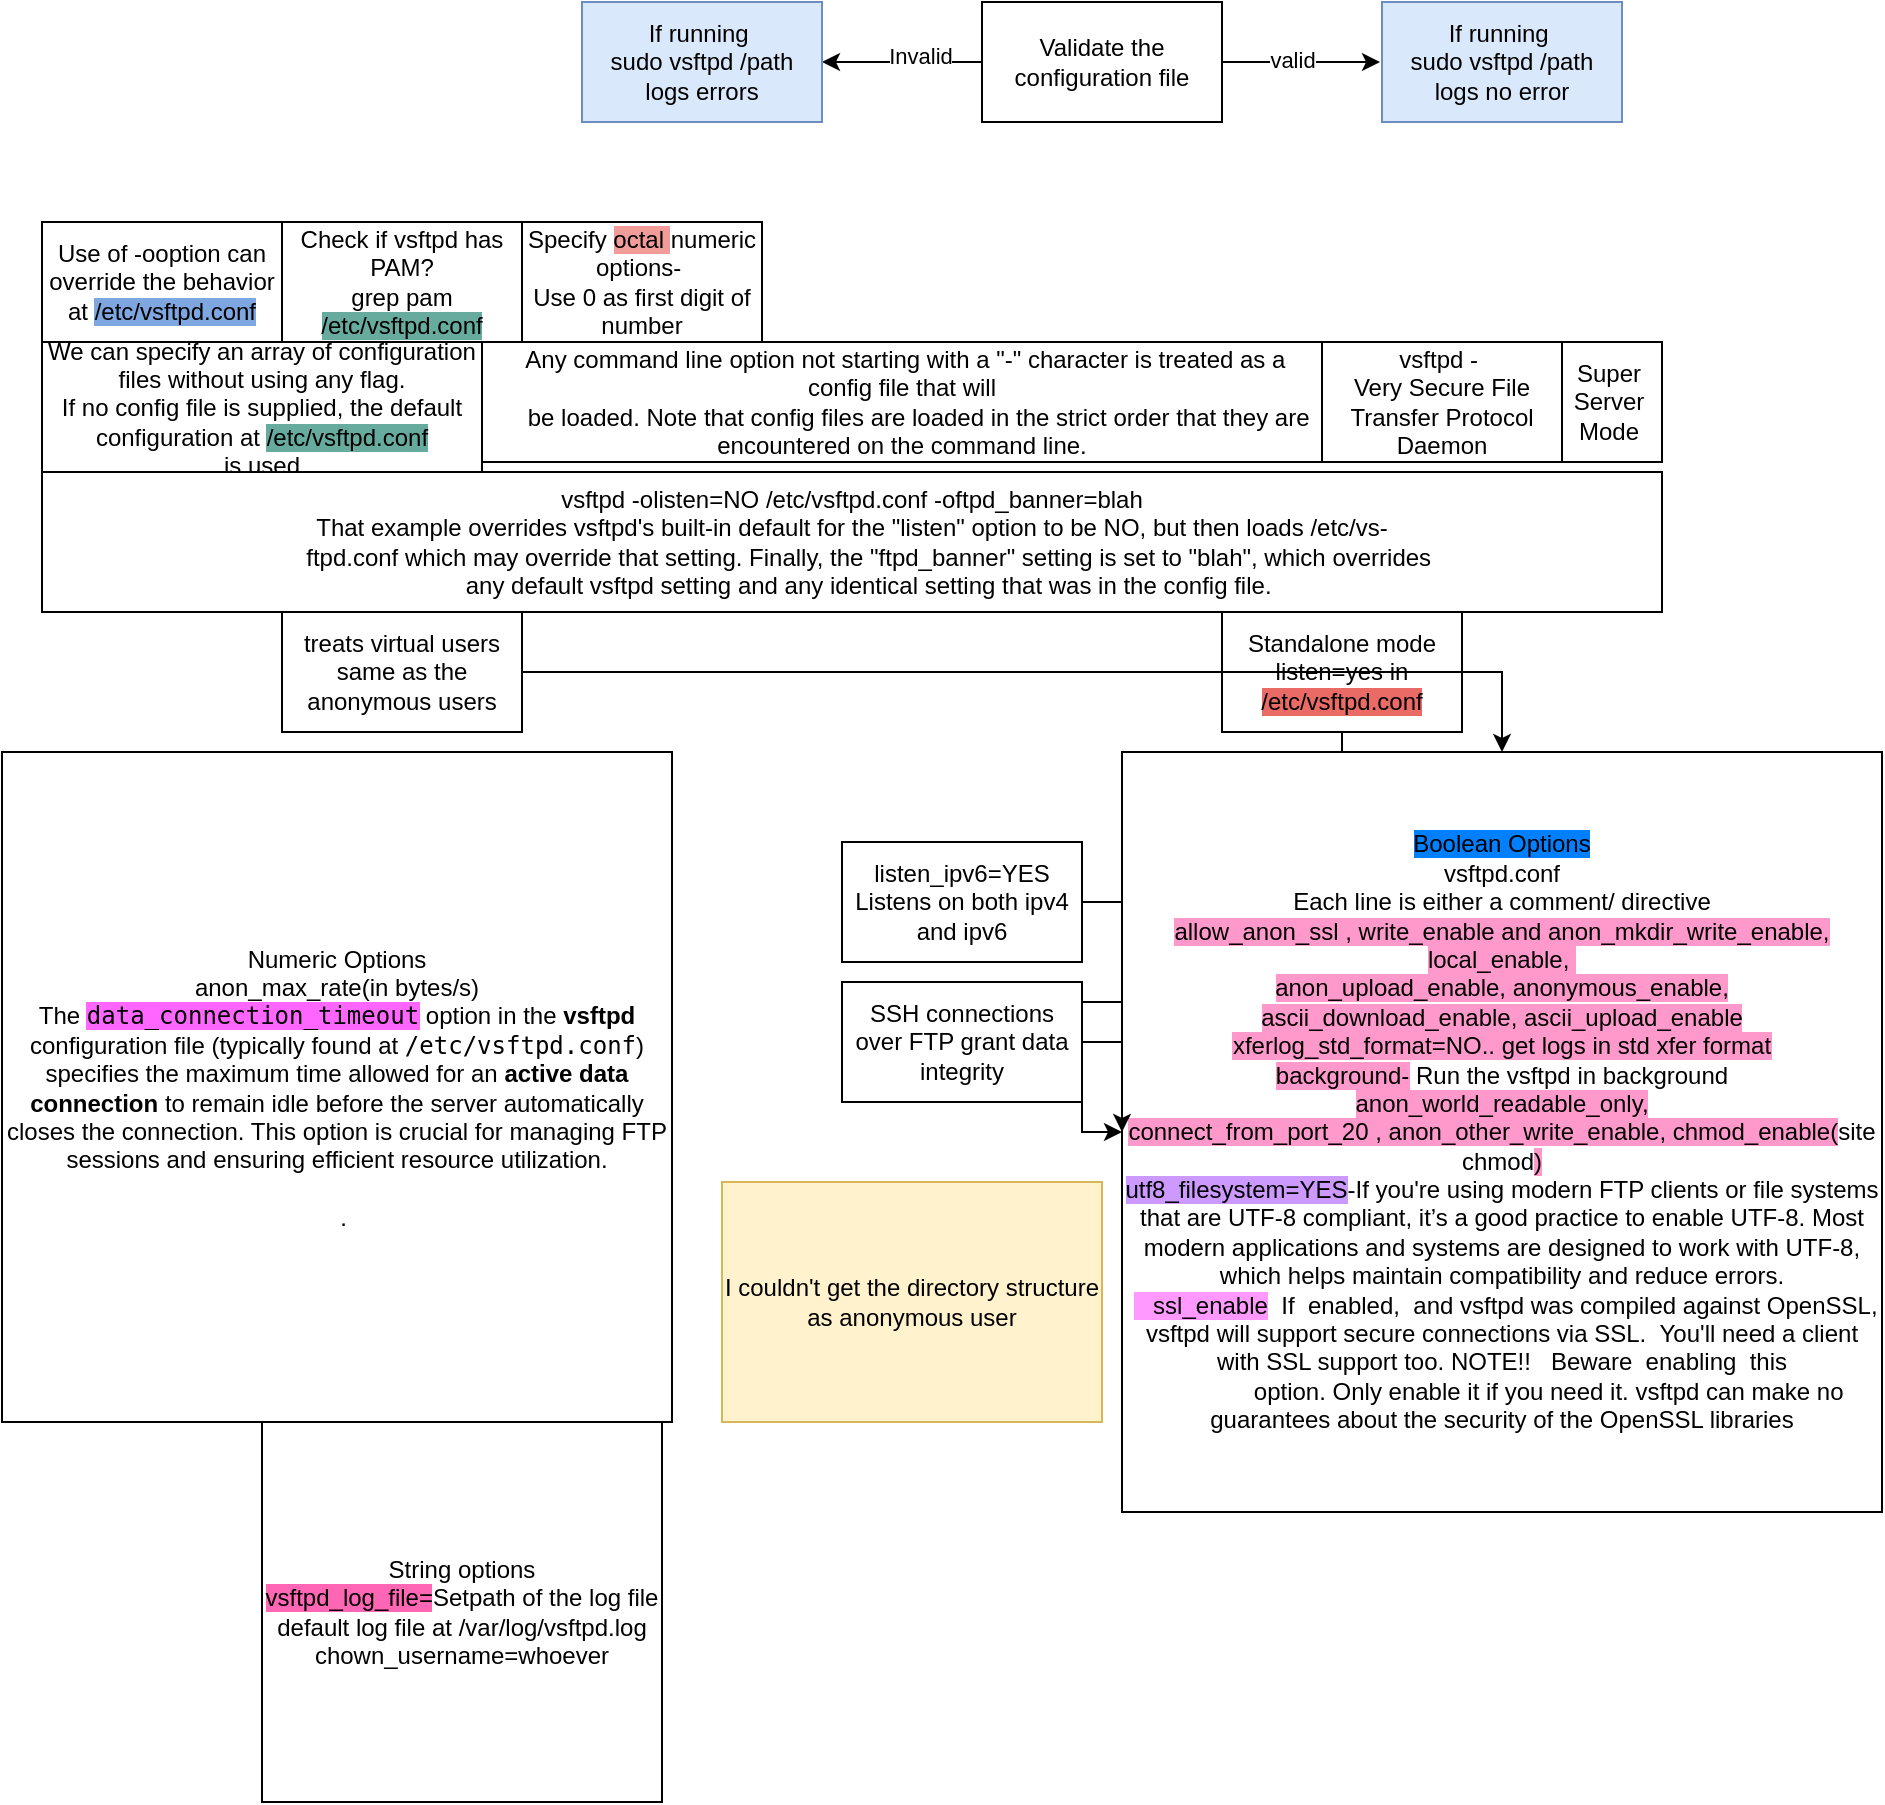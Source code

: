<mxfile version="24.7.16">
  <diagram name="Page-1" id="WtbTdzEPvrBGEnidGG64">
    <mxGraphModel dx="954" dy="592" grid="1" gridSize="10" guides="1" tooltips="1" connect="1" arrows="1" fold="1" page="1" pageScale="1" pageWidth="827" pageHeight="1169" math="0" shadow="0">
      <root>
        <mxCell id="0" />
        <mxCell id="1" parent="0" />
        <mxCell id="QUuLNvkI4vxP1UGPbpTI-2" value="Super Server Mode" style="rounded=0;whiteSpace=wrap;html=1;" parent="1" vertex="1">
          <mxGeometry x="787" y="230" width="53" height="60" as="geometry" />
        </mxCell>
        <mxCell id="QUuLNvkI4vxP1UGPbpTI-3" value="vsftpd -&amp;nbsp;&lt;div&gt;Very Secure File Transfer Protocol Daemon&lt;/div&gt;" style="rounded=0;whiteSpace=wrap;html=1;" parent="1" vertex="1">
          <mxGeometry x="670" y="230" width="120" height="60" as="geometry" />
        </mxCell>
        <mxCell id="1i4G10UemYzYOYBTIdKb-8" value="" style="edgeStyle=orthogonalEdgeStyle;rounded=0;orthogonalLoop=1;jettySize=auto;html=1;" parent="1" source="QUuLNvkI4vxP1UGPbpTI-4" target="1i4G10UemYzYOYBTIdKb-5" edge="1">
          <mxGeometry relative="1" as="geometry" />
        </mxCell>
        <mxCell id="QUuLNvkI4vxP1UGPbpTI-4" value="Standalone mode&lt;div&gt;listen=yes in&lt;/div&gt;&lt;div&gt;&lt;span style=&quot;background-color: rgb(234, 107, 102);&quot;&gt;/etc/vsftpd.conf&lt;/span&gt;&lt;/div&gt;" style="rounded=0;whiteSpace=wrap;html=1;" parent="1" vertex="1">
          <mxGeometry x="620" y="365" width="120" height="60" as="geometry" />
        </mxCell>
        <mxCell id="QUuLNvkI4vxP1UGPbpTI-5" value="&lt;div&gt;&amp;nbsp;Any command line option not starting with a &quot;-&quot; character is treated as a config file that will&lt;/div&gt;&lt;div&gt;&amp;nbsp; &amp;nbsp; &amp;nbsp;be loaded. Note that config files are loaded in the strict order that they are encountered on the command line.&lt;/div&gt;" style="rounded=0;whiteSpace=wrap;html=1;" parent="1" vertex="1">
          <mxGeometry x="250" y="230" width="420" height="60" as="geometry" />
        </mxCell>
        <mxCell id="QUuLNvkI4vxP1UGPbpTI-6" value="Use of -ooption can override the behavior at &lt;span style=&quot;background-color: rgb(126, 166, 224);&quot;&gt;/etc/vsftpd.conf&lt;/span&gt;" style="rounded=0;whiteSpace=wrap;html=1;" parent="1" vertex="1">
          <mxGeometry x="30" y="170" width="120" height="60" as="geometry" />
        </mxCell>
        <mxCell id="1i4G10UemYzYOYBTIdKb-1" value="We can specify an array of configuration files without using any flag.&lt;div&gt;If no config file is supplied, the default configuration at &lt;span style=&quot;background-color: rgb(103, 171, 159);&quot;&gt;/etc/vsftpd.conf&lt;/span&gt;&lt;/div&gt;&lt;div&gt;is used&lt;/div&gt;" style="rounded=0;whiteSpace=wrap;html=1;" parent="1" vertex="1">
          <mxGeometry x="30" y="230" width="220" height="65" as="geometry" />
        </mxCell>
        <UserObject label="vsftpd -olisten=NO /etc/vsftpd.conf -oftpd_banner=blah&lt;br&gt;That example overrides vsftpd&#39;s built-in default for the &quot;listen&quot; option to be NO, but then loads /etc/vs‐&lt;br&gt;&amp;nbsp; &amp;nbsp; &amp;nbsp;ftpd.conf which may override that setting. Finally, the &quot;ftpd_banner&quot; setting is set to &quot;blah&quot;, which overrides&lt;br&gt;&amp;nbsp; &amp;nbsp; &amp;nbsp;any default vsftpd setting and any identical setting that was in the config file." link="vsftpd -olisten=NO /etc/vsftpd.conf -oftpd_banner=blah&#xa;&#xa;&#xa;     That example overrides vsftpd&#39;s built-in default for the &quot;listen&quot; option to be NO, but then loads /etc/vs‐&#xa;     ftpd.conf which may override that setting. Finally, the &quot;ftpd_banner&quot; setting is set to &quot;blah&quot;, which overrides&#xa;     any default vsftpd setting and any identical setting that was in the config file." id="1i4G10UemYzYOYBTIdKb-2">
          <mxCell style="rounded=0;whiteSpace=wrap;html=1;" parent="1" vertex="1">
            <mxGeometry x="30" y="295" width="810" height="70" as="geometry" />
          </mxCell>
        </UserObject>
        <mxCell id="1i4G10UemYzYOYBTIdKb-5" value="&lt;span style=&quot;background-color: rgb(0, 127, 255);&quot;&gt;Boolean Options&lt;br&gt;&lt;/span&gt;vsftpd.conf&lt;div&gt;Each line is either a comment/ directive&lt;/div&gt;&lt;div&gt;&lt;span style=&quot;background-color: rgb(255, 153, 204);&quot;&gt;allow_anon_ssl , write_enable and anon_mkdir_write_enable, local_enable,&amp;nbsp;&lt;/span&gt;&lt;/div&gt;&lt;div&gt;&lt;span style=&quot;background-color: rgb(255, 153, 204);&quot;&gt;anon_upload_enable, anonymous_enable,&lt;/span&gt;&lt;/div&gt;&lt;div&gt;&lt;span style=&quot;background-color: rgb(255, 153, 204);&quot;&gt;ascii_download_enable, ascii_upload_enable&lt;/span&gt;&lt;/div&gt;&lt;div&gt;&lt;span style=&quot;background-color: rgb(255, 153, 204);&quot;&gt;xferlog_std_format=NO.. get logs in std xfer format&lt;br&gt;&lt;/span&gt;&lt;/div&gt;&lt;div&gt;&lt;span style=&quot;background-color: rgb(255, 153, 204);&quot;&gt;background-&lt;/span&gt; Run the vsftpd in background&lt;/div&gt;&lt;div&gt;&lt;span style=&quot;background-color: rgb(255, 153, 204);&quot;&gt;anon_world_readable_only,&lt;/span&gt;&lt;/div&gt;&lt;div&gt;&lt;span style=&quot;background-color: rgb(255, 153, 204);&quot;&gt;connect_from_port_20 ,&amp;nbsp;&lt;/span&gt;&lt;span style=&quot;background-color: rgb(255, 153, 204);&quot;&gt;anon_other_write_enable, chmod_enable(&lt;/span&gt;site chmod&lt;span style=&quot;background-color: rgb(255, 153, 204);&quot;&gt;)&lt;/span&gt;&lt;/div&gt;&lt;div&gt;&lt;span style=&quot;background-color: rgb(204, 153, 255);&quot;&gt;utf8_filesystem=YES&lt;/span&gt;-If you&#39;re using modern FTP clients or file systems that are UTF-8 compliant, it’s a good practice to enable UTF-8. Most modern applications and systems are designed to work with UTF-8, which helps maintain compatibility and reduce errors.&lt;br&gt;&lt;/div&gt;&lt;div&gt;&lt;div&gt;&amp;nbsp;&lt;span style=&quot;background-color: rgb(255, 153, 255);&quot;&gt;&amp;nbsp; &amp;nbsp;ssl_enable&lt;/span&gt;&lt;span style=&quot;background-color: initial;&quot;&gt;&amp;nbsp; If&amp;nbsp; enabled,&amp;nbsp; and vsftpd was compiled against OpenSSL, vsftpd will support secure connections via SSL.&amp;nbsp;&lt;/span&gt;&lt;span style=&quot;background-color: initial;&quot;&gt;&amp;nbsp;You&#39;ll need a client with SSL support too. NOTE!!&amp;nbsp; &amp;nbsp;Beware&amp;nbsp; enabling&amp;nbsp; this&lt;/span&gt;&lt;/div&gt;&lt;div&gt;&amp;nbsp; &amp;nbsp; &amp;nbsp; &amp;nbsp; &amp;nbsp; &amp;nbsp; &amp;nbsp; option. Only enable it if you need it. vsftpd can make no guarantees about the security of the OpenSSL libraries&lt;/div&gt;&lt;/div&gt;" style="whiteSpace=wrap;html=1;aspect=fixed;" parent="1" vertex="1">
          <mxGeometry x="570" y="435" width="380" height="380" as="geometry" />
        </mxCell>
        <mxCell id="1i4G10UemYzYOYBTIdKb-7" value="" style="edgeStyle=orthogonalEdgeStyle;rounded=0;orthogonalLoop=1;jettySize=auto;html=1;" parent="1" source="1i4G10UemYzYOYBTIdKb-6" target="1i4G10UemYzYOYBTIdKb-5" edge="1">
          <mxGeometry relative="1" as="geometry" />
        </mxCell>
        <mxCell id="1i4G10UemYzYOYBTIdKb-6" value="treats virtual users same as the anonymous users" style="rounded=0;whiteSpace=wrap;html=1;" parent="1" vertex="1">
          <mxGeometry x="150" y="365" width="120" height="60" as="geometry" />
        </mxCell>
        <mxCell id="1i4G10UemYzYOYBTIdKb-10" value="" style="edgeStyle=orthogonalEdgeStyle;rounded=0;orthogonalLoop=1;jettySize=auto;html=1;" parent="1" source="1i4G10UemYzYOYBTIdKb-9" target="1i4G10UemYzYOYBTIdKb-5" edge="1">
          <mxGeometry relative="1" as="geometry" />
        </mxCell>
        <mxCell id="1i4G10UemYzYOYBTIdKb-9" value="SSH connections over FTP grant data integrity" style="rounded=0;whiteSpace=wrap;html=1;" parent="1" vertex="1">
          <mxGeometry x="430" y="550" width="120" height="60" as="geometry" />
        </mxCell>
        <mxCell id="1i4G10UemYzYOYBTIdKb-11" value="Check if vsftpd has PAM?&lt;div&gt;grep pam &lt;span style=&quot;background-color: rgb(103, 171, 159);&quot;&gt;/etc/vsftpd.conf&lt;/span&gt;&lt;/div&gt;" style="rounded=0;whiteSpace=wrap;html=1;" parent="1" vertex="1">
          <mxGeometry x="150" y="170" width="120" height="60" as="geometry" />
        </mxCell>
        <mxCell id="1i4G10UemYzYOYBTIdKb-12" value="Numeric Options&lt;div&gt;anon_max_rate(in bytes/s)&lt;/div&gt;&lt;div&gt;The &lt;code style=&quot;background-color: rgb(255, 102, 255);&quot;&gt;data_connection_timeout&lt;/code&gt; option in the &lt;strong&gt;vsftpd&lt;/strong&gt; configuration file (typically found at &lt;code&gt;/etc/vsftpd.conf&lt;/code&gt;) specifies the maximum time allowed for an &lt;strong&gt;active data connection&lt;/strong&gt; to remain idle before the server automatically closes the connection. This option is crucial for managing FTP sessions and ensuring efficient resource utilization.&lt;br&gt;&lt;/div&gt;&lt;div&gt;&lt;div&gt;&lt;br&gt;&lt;/div&gt;&lt;div&gt;&amp;nbsp; &amp;nbsp;&lt;span style=&quot;background-color: initial;&quot;&gt;.&amp;nbsp;&lt;/span&gt;&lt;/div&gt;&lt;/div&gt;" style="whiteSpace=wrap;html=1;aspect=fixed;" parent="1" vertex="1">
          <mxGeometry x="10" y="435" width="335" height="335" as="geometry" />
        </mxCell>
        <mxCell id="1i4G10UemYzYOYBTIdKb-13" value="Specify &lt;span style=&quot;background-color: rgb(241, 156, 153);&quot;&gt;octal &lt;/span&gt;numeric options-&amp;nbsp;&lt;div&gt;Use 0 as first digit of number&lt;/div&gt;" style="rounded=0;whiteSpace=wrap;html=1;" parent="1" vertex="1">
          <mxGeometry x="270" y="170" width="120" height="60" as="geometry" />
        </mxCell>
        <mxCell id="1i4G10UemYzYOYBTIdKb-15" value="" style="edgeStyle=orthogonalEdgeStyle;rounded=0;orthogonalLoop=1;jettySize=auto;html=1;" parent="1" source="1i4G10UemYzYOYBTIdKb-14" target="1i4G10UemYzYOYBTIdKb-5" edge="1">
          <mxGeometry relative="1" as="geometry" />
        </mxCell>
        <mxCell id="1i4G10UemYzYOYBTIdKb-14" value="listen_ipv6=YES&lt;div&gt;Listens on both ipv4 and ipv6&lt;/div&gt;" style="rounded=0;whiteSpace=wrap;html=1;" parent="1" vertex="1">
          <mxGeometry x="430" y="480" width="120" height="60" as="geometry" />
        </mxCell>
        <mxCell id="1i4G10UemYzYOYBTIdKb-16" value="String options&lt;div&gt;&lt;span style=&quot;background-color: rgb(255, 102, 179);&quot;&gt;vsftpd_log_file=&lt;/span&gt;Setpath of the log file&lt;br&gt;&lt;/div&gt;&lt;div&gt;default log file at /var/log/vsftpd.log&lt;/div&gt;&lt;div&gt;chown_username=whoever&lt;/div&gt;" style="rounded=0;whiteSpace=wrap;html=1;" parent="1" vertex="1">
          <mxGeometry x="140" y="770" width="200" height="190" as="geometry" />
        </mxCell>
        <mxCell id="1i4G10UemYzYOYBTIdKb-17" value="I couldn&#39;t get the directory structure as anonymous user" style="rounded=0;whiteSpace=wrap;html=1;fillColor=#fff2cc;strokeColor=#d6b656;" parent="1" vertex="1">
          <mxGeometry x="370" y="650" width="190" height="120" as="geometry" />
        </mxCell>
        <mxCell id="tPvz1z5cJc-B3_QaXRxJ-3" value="" style="edgeStyle=orthogonalEdgeStyle;rounded=0;orthogonalLoop=1;jettySize=auto;html=1;" edge="1" parent="1">
          <mxGeometry relative="1" as="geometry">
            <mxPoint x="619" y="90" as="sourcePoint" />
            <mxPoint x="699" y="90" as="targetPoint" />
          </mxGeometry>
        </mxCell>
        <mxCell id="tPvz1z5cJc-B3_QaXRxJ-4" value="valid" style="edgeLabel;html=1;align=center;verticalAlign=middle;resizable=0;points=[];" vertex="1" connectable="0" parent="tPvz1z5cJc-B3_QaXRxJ-3">
          <mxGeometry x="-0.1" y="1" relative="1" as="geometry">
            <mxPoint as="offset" />
          </mxGeometry>
        </mxCell>
        <mxCell id="tPvz1z5cJc-B3_QaXRxJ-6" value="" style="edgeStyle=orthogonalEdgeStyle;rounded=0;orthogonalLoop=1;jettySize=auto;html=1;" edge="1" parent="1" source="tPvz1z5cJc-B3_QaXRxJ-1" target="tPvz1z5cJc-B3_QaXRxJ-5">
          <mxGeometry relative="1" as="geometry" />
        </mxCell>
        <mxCell id="tPvz1z5cJc-B3_QaXRxJ-7" value="Invalid" style="edgeLabel;html=1;align=center;verticalAlign=middle;resizable=0;points=[];" vertex="1" connectable="0" parent="tPvz1z5cJc-B3_QaXRxJ-6">
          <mxGeometry x="-0.225" y="-3" relative="1" as="geometry">
            <mxPoint as="offset" />
          </mxGeometry>
        </mxCell>
        <mxCell id="tPvz1z5cJc-B3_QaXRxJ-1" value="Validate the configuration file" style="rounded=0;whiteSpace=wrap;html=1;" vertex="1" parent="1">
          <mxGeometry x="500" y="60" width="120" height="60" as="geometry" />
        </mxCell>
        <mxCell id="tPvz1z5cJc-B3_QaXRxJ-2" value="If running&amp;nbsp;&lt;div&gt;sudo vsftpd /path&lt;/div&gt;&lt;div&gt;logs no error&lt;/div&gt;" style="whiteSpace=wrap;html=1;rounded=0;fillColor=#dae8fc;strokeColor=#6c8ebf;" vertex="1" parent="1">
          <mxGeometry x="700" y="60" width="120" height="60" as="geometry" />
        </mxCell>
        <mxCell id="tPvz1z5cJc-B3_QaXRxJ-5" value="If running&amp;nbsp;&lt;div&gt;sudo vsftpd /path&lt;/div&gt;&lt;div&gt;logs errors&lt;/div&gt;" style="whiteSpace=wrap;html=1;rounded=0;fillColor=#dae8fc;strokeColor=#6c8ebf;" vertex="1" parent="1">
          <mxGeometry x="300" y="60" width="120" height="60" as="geometry" />
        </mxCell>
      </root>
    </mxGraphModel>
  </diagram>
</mxfile>
